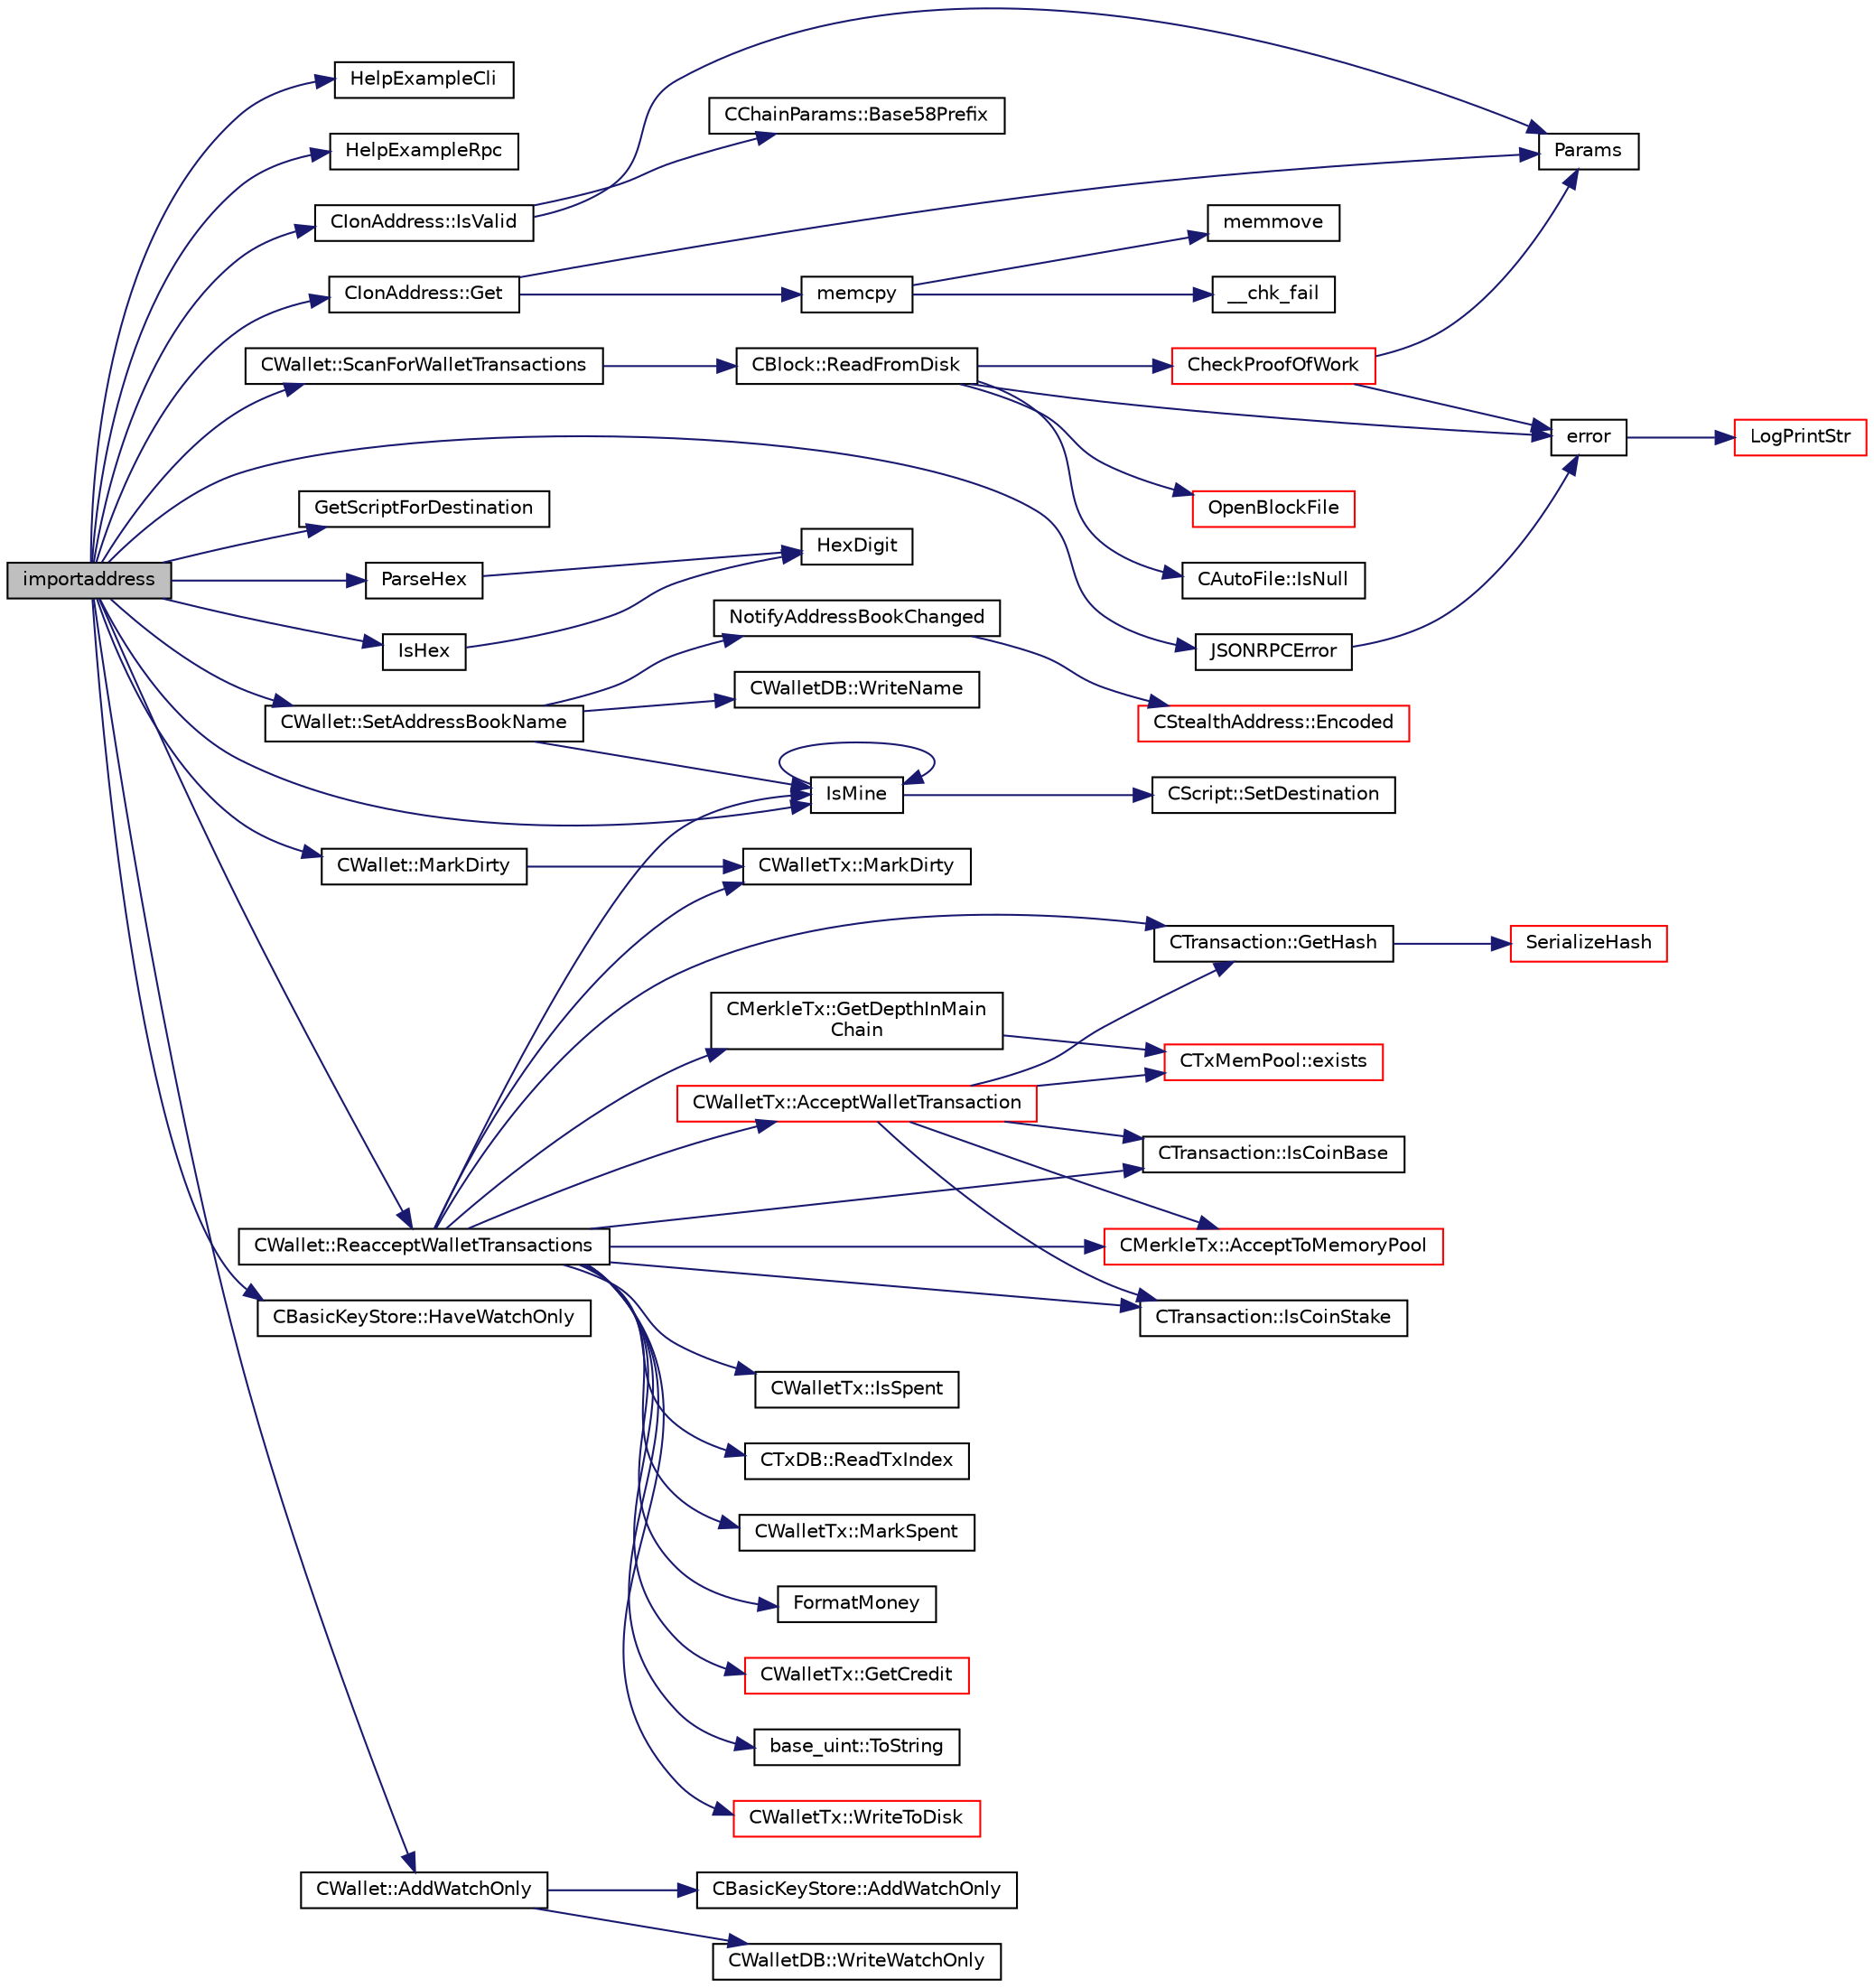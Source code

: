 digraph "importaddress"
{
  edge [fontname="Helvetica",fontsize="10",labelfontname="Helvetica",labelfontsize="10"];
  node [fontname="Helvetica",fontsize="10",shape=record];
  rankdir="LR";
  Node130 [label="importaddress",height=0.2,width=0.4,color="black", fillcolor="grey75", style="filled", fontcolor="black"];
  Node130 -> Node131 [color="midnightblue",fontsize="10",style="solid",fontname="Helvetica"];
  Node131 [label="HelpExampleCli",height=0.2,width=0.4,color="black", fillcolor="white", style="filled",URL="$d6/d76/rpcserver_8cpp.html#ac01ac6eab5467567ed0da106814e04ec"];
  Node130 -> Node132 [color="midnightblue",fontsize="10",style="solid",fontname="Helvetica"];
  Node132 [label="HelpExampleRpc",height=0.2,width=0.4,color="black", fillcolor="white", style="filled",URL="$d6/d76/rpcserver_8cpp.html#a06ea60e24e5a1053a14a11b1009bf9ef"];
  Node130 -> Node133 [color="midnightblue",fontsize="10",style="solid",fontname="Helvetica"];
  Node133 [label="CIonAddress::IsValid",height=0.2,width=0.4,color="black", fillcolor="white", style="filled",URL="$d1/de4/class_c_ion_address.html#a93cb71370b938e7fad4a74c4b5775da6"];
  Node133 -> Node134 [color="midnightblue",fontsize="10",style="solid",fontname="Helvetica"];
  Node134 [label="Params",height=0.2,width=0.4,color="black", fillcolor="white", style="filled",URL="$df/dbf/chainparams_8cpp.html#ace5c5b706d71a324a417dd2db394fd4a",tooltip="Return the currently selected parameters. "];
  Node133 -> Node135 [color="midnightblue",fontsize="10",style="solid",fontname="Helvetica"];
  Node135 [label="CChainParams::Base58Prefix",height=0.2,width=0.4,color="black", fillcolor="white", style="filled",URL="$d1/d4f/class_c_chain_params.html#a103c58eca4a26a71201882b3ed6c4cb4"];
  Node130 -> Node136 [color="midnightblue",fontsize="10",style="solid",fontname="Helvetica"];
  Node136 [label="GetScriptForDestination",height=0.2,width=0.4,color="black", fillcolor="white", style="filled",URL="$dd/d0f/script_8cpp.html#ae40f28d3b46c21033f6ee1f1200d0321"];
  Node130 -> Node137 [color="midnightblue",fontsize="10",style="solid",fontname="Helvetica"];
  Node137 [label="CIonAddress::Get",height=0.2,width=0.4,color="black", fillcolor="white", style="filled",URL="$d1/de4/class_c_ion_address.html#aa70f9899f0a3cf37e4a87483db5cf99d"];
  Node137 -> Node138 [color="midnightblue",fontsize="10",style="solid",fontname="Helvetica"];
  Node138 [label="memcpy",height=0.2,width=0.4,color="black", fillcolor="white", style="filled",URL="$d5/d9f/glibc__compat_8cpp.html#a0f46826ab0466591e136db24394923cf"];
  Node138 -> Node139 [color="midnightblue",fontsize="10",style="solid",fontname="Helvetica"];
  Node139 [label="memmove",height=0.2,width=0.4,color="black", fillcolor="white", style="filled",URL="$d5/d9f/glibc__compat_8cpp.html#a9778d49e9029dd75bc53ecbbf9f5e9a1"];
  Node138 -> Node140 [color="midnightblue",fontsize="10",style="solid",fontname="Helvetica"];
  Node140 [label="__chk_fail",height=0.2,width=0.4,color="black", fillcolor="white", style="filled",URL="$d5/d9f/glibc__compat_8cpp.html#a424ac71631da5ada2976630ff67051d1"];
  Node137 -> Node134 [color="midnightblue",fontsize="10",style="solid",fontname="Helvetica"];
  Node130 -> Node141 [color="midnightblue",fontsize="10",style="solid",fontname="Helvetica"];
  Node141 [label="IsHex",height=0.2,width=0.4,color="black", fillcolor="white", style="filled",URL="$df/d2d/util_8cpp.html#aa4e3553d2b2fe693c106f4296685f75c"];
  Node141 -> Node142 [color="midnightblue",fontsize="10",style="solid",fontname="Helvetica"];
  Node142 [label="HexDigit",height=0.2,width=0.4,color="black", fillcolor="white", style="filled",URL="$df/d2d/util_8cpp.html#aa59e8a8c5a39cb5041f93bb95dd02119"];
  Node130 -> Node143 [color="midnightblue",fontsize="10",style="solid",fontname="Helvetica"];
  Node143 [label="ParseHex",height=0.2,width=0.4,color="black", fillcolor="white", style="filled",URL="$df/d2d/util_8cpp.html#abea395175fbc4a788ed0f0a41710b8a7"];
  Node143 -> Node142 [color="midnightblue",fontsize="10",style="solid",fontname="Helvetica"];
  Node130 -> Node144 [color="midnightblue",fontsize="10",style="solid",fontname="Helvetica"];
  Node144 [label="JSONRPCError",height=0.2,width=0.4,color="black", fillcolor="white", style="filled",URL="$d2/d30/rpcprotocol_8cpp.html#a17b1bb111ab339efc951929834766039"];
  Node144 -> Node145 [color="midnightblue",fontsize="10",style="solid",fontname="Helvetica"];
  Node145 [label="error",height=0.2,width=0.4,color="black", fillcolor="white", style="filled",URL="$d8/d3c/util_8h.html#af8985880cf4ef26df0a5aa2ffcb76662"];
  Node145 -> Node146 [color="midnightblue",fontsize="10",style="solid",fontname="Helvetica"];
  Node146 [label="LogPrintStr",height=0.2,width=0.4,color="red", fillcolor="white", style="filled",URL="$d8/d3c/util_8h.html#afd4c3002b2797c0560adddb6af3ca1da"];
  Node130 -> Node154 [color="midnightblue",fontsize="10",style="solid",fontname="Helvetica"];
  Node154 [label="IsMine",height=0.2,width=0.4,color="black", fillcolor="white", style="filled",URL="$dd/d0f/script_8cpp.html#adc59cf67d903c1ba1ef225561b85bfce"];
  Node154 -> Node155 [color="midnightblue",fontsize="10",style="solid",fontname="Helvetica"];
  Node155 [label="CScript::SetDestination",height=0.2,width=0.4,color="black", fillcolor="white", style="filled",URL="$d9/d4b/class_c_script.html#ad1b5a9077241aa06116040c4f1b7c31e"];
  Node154 -> Node154 [color="midnightblue",fontsize="10",style="solid",fontname="Helvetica"];
  Node130 -> Node156 [color="midnightblue",fontsize="10",style="solid",fontname="Helvetica"];
  Node156 [label="CWallet::SetAddressBookName",height=0.2,width=0.4,color="black", fillcolor="white", style="filled",URL="$d2/de5/class_c_wallet.html#a95d2dd3693db562aa11afbecf33e1276"];
  Node156 -> Node157 [color="midnightblue",fontsize="10",style="solid",fontname="Helvetica"];
  Node157 [label="NotifyAddressBookChanged",height=0.2,width=0.4,color="black", fillcolor="white", style="filled",URL="$d8/d9b/walletmodel_8cpp.html#ab4e3d5ba1daba2e9a4cdd0d20bf25833"];
  Node157 -> Node158 [color="midnightblue",fontsize="10",style="solid",fontname="Helvetica"];
  Node158 [label="CStealthAddress::Encoded",height=0.2,width=0.4,color="red", fillcolor="white", style="filled",URL="$d6/d37/class_c_stealth_address.html#a1318c3f56f64354f4c909380ba692c91"];
  Node156 -> Node154 [color="midnightblue",fontsize="10",style="solid",fontname="Helvetica"];
  Node156 -> Node162 [color="midnightblue",fontsize="10",style="solid",fontname="Helvetica"];
  Node162 [label="CWalletDB::WriteName",height=0.2,width=0.4,color="black", fillcolor="white", style="filled",URL="$d4/d90/class_c_wallet_d_b.html#ad1b3bce77e9dd6ddd8c668a469c38f0a"];
  Node130 -> Node163 [color="midnightblue",fontsize="10",style="solid",fontname="Helvetica"];
  Node163 [label="CBasicKeyStore::HaveWatchOnly",height=0.2,width=0.4,color="black", fillcolor="white", style="filled",URL="$db/db1/class_c_basic_key_store.html#a3ce143be2a1d3e752972614cf7fb7efb"];
  Node130 -> Node164 [color="midnightblue",fontsize="10",style="solid",fontname="Helvetica"];
  Node164 [label="CWallet::MarkDirty",height=0.2,width=0.4,color="black", fillcolor="white", style="filled",URL="$d2/de5/class_c_wallet.html#a26fd9a9f48230daf346500d2afb6115e"];
  Node164 -> Node165 [color="midnightblue",fontsize="10",style="solid",fontname="Helvetica"];
  Node165 [label="CWalletTx::MarkDirty",height=0.2,width=0.4,color="black", fillcolor="white", style="filled",URL="$d6/d53/class_c_wallet_tx.html#ac8a376bcb955e437489504dc596b43cf"];
  Node130 -> Node166 [color="midnightblue",fontsize="10",style="solid",fontname="Helvetica"];
  Node166 [label="CWallet::AddWatchOnly",height=0.2,width=0.4,color="black", fillcolor="white", style="filled",URL="$d2/de5/class_c_wallet.html#a022f12d5f56bbe831136388e2ac19969",tooltip="Support for Watch-only addresses. "];
  Node166 -> Node167 [color="midnightblue",fontsize="10",style="solid",fontname="Helvetica"];
  Node167 [label="CBasicKeyStore::AddWatchOnly",height=0.2,width=0.4,color="black", fillcolor="white", style="filled",URL="$db/db1/class_c_basic_key_store.html#a2417d0ae4e654c88cf47a1ba5f71b5a3",tooltip="Support for Watch-only addresses. "];
  Node166 -> Node168 [color="midnightblue",fontsize="10",style="solid",fontname="Helvetica"];
  Node168 [label="CWalletDB::WriteWatchOnly",height=0.2,width=0.4,color="black", fillcolor="white", style="filled",URL="$d4/d90/class_c_wallet_d_b.html#a05e5a277f66010d12071a5d72cb4dfb0"];
  Node130 -> Node169 [color="midnightblue",fontsize="10",style="solid",fontname="Helvetica"];
  Node169 [label="CWallet::ScanForWalletTransactions",height=0.2,width=0.4,color="black", fillcolor="white", style="filled",URL="$d2/de5/class_c_wallet.html#a979a17e80e4897ed1f4ae9a4be7c493c"];
  Node169 -> Node170 [color="midnightblue",fontsize="10",style="solid",fontname="Helvetica"];
  Node170 [label="CBlock::ReadFromDisk",height=0.2,width=0.4,color="black", fillcolor="white", style="filled",URL="$d3/d51/class_c_block.html#a77a1b1e9902e1e557d762f5a5f325cd8"];
  Node170 -> Node171 [color="midnightblue",fontsize="10",style="solid",fontname="Helvetica"];
  Node171 [label="OpenBlockFile",height=0.2,width=0.4,color="red", fillcolor="white", style="filled",URL="$d4/dbf/main_8h.html#acaa494f20aefb99c5f5f9022a97d0040"];
  Node170 -> Node173 [color="midnightblue",fontsize="10",style="solid",fontname="Helvetica"];
  Node173 [label="CAutoFile::IsNull",height=0.2,width=0.4,color="black", fillcolor="white", style="filled",URL="$df/dc9/class_c_auto_file.html#a7fd47268b6d85a89acafdb73559f8e78",tooltip="Return true if the wrapped FILE* is NULL, false otherwise. "];
  Node170 -> Node145 [color="midnightblue",fontsize="10",style="solid",fontname="Helvetica"];
  Node170 -> Node174 [color="midnightblue",fontsize="10",style="solid",fontname="Helvetica"];
  Node174 [label="CheckProofOfWork",height=0.2,width=0.4,color="red", fillcolor="white", style="filled",URL="$d1/d08/proofs_8cpp.html#a20a76dbc6ac5b8a6e0aaef85522b1069",tooltip="Check whether a block hash satisfies the proof-of-work requirement specified by nBits. "];
  Node174 -> Node134 [color="midnightblue",fontsize="10",style="solid",fontname="Helvetica"];
  Node174 -> Node145 [color="midnightblue",fontsize="10",style="solid",fontname="Helvetica"];
  Node130 -> Node176 [color="midnightblue",fontsize="10",style="solid",fontname="Helvetica"];
  Node176 [label="CWallet::ReacceptWalletTransactions",height=0.2,width=0.4,color="black", fillcolor="white", style="filled",URL="$d2/de5/class_c_wallet.html#a796c23450c8482e10e0c75ae5c1fa8ed"];
  Node176 -> Node177 [color="midnightblue",fontsize="10",style="solid",fontname="Helvetica"];
  Node177 [label="CTransaction::GetHash",height=0.2,width=0.4,color="black", fillcolor="white", style="filled",URL="$df/d43/class_c_transaction.html#a0b46d80e82ca324e82c2ce3fc1492bfa"];
  Node177 -> Node178 [color="midnightblue",fontsize="10",style="solid",fontname="Helvetica"];
  Node178 [label="SerializeHash",height=0.2,width=0.4,color="red", fillcolor="white", style="filled",URL="$db/dfb/hash_8h.html#a6de694e43f17c62025c6883965b65e63"];
  Node176 -> Node180 [color="midnightblue",fontsize="10",style="solid",fontname="Helvetica"];
  Node180 [label="CMerkleTx::GetDepthInMain\lChain",height=0.2,width=0.4,color="black", fillcolor="white", style="filled",URL="$d1/dff/class_c_merkle_tx.html#a887a9f1a0b7fc64b43e42cec76b38ef9"];
  Node180 -> Node181 [color="midnightblue",fontsize="10",style="solid",fontname="Helvetica"];
  Node181 [label="CTxMemPool::exists",height=0.2,width=0.4,color="red", fillcolor="white", style="filled",URL="$db/d98/class_c_tx_mem_pool.html#a8b7a13b5289ab839d4460f41a7da9789"];
  Node176 -> Node183 [color="midnightblue",fontsize="10",style="solid",fontname="Helvetica"];
  Node183 [label="CTransaction::IsCoinBase",height=0.2,width=0.4,color="black", fillcolor="white", style="filled",URL="$df/d43/class_c_transaction.html#a96256e8ac1bf79ad9c057e48c41132dd"];
  Node176 -> Node184 [color="midnightblue",fontsize="10",style="solid",fontname="Helvetica"];
  Node184 [label="CMerkleTx::AcceptToMemoryPool",height=0.2,width=0.4,color="red", fillcolor="white", style="filled",URL="$d1/dff/class_c_merkle_tx.html#a61126e811a53b941b3efdf5a4e83db90"];
  Node176 -> Node298 [color="midnightblue",fontsize="10",style="solid",fontname="Helvetica"];
  Node298 [label="CWalletTx::IsSpent",height=0.2,width=0.4,color="black", fillcolor="white", style="filled",URL="$d6/d53/class_c_wallet_tx.html#a6b01c779a9ddc9d3554b7ec1b770f512"];
  Node176 -> Node192 [color="midnightblue",fontsize="10",style="solid",fontname="Helvetica"];
  Node192 [label="CTransaction::IsCoinStake",height=0.2,width=0.4,color="black", fillcolor="white", style="filled",URL="$df/d43/class_c_transaction.html#ace4278a41a296d40dcf5fb2b9cf007ec"];
  Node176 -> Node216 [color="midnightblue",fontsize="10",style="solid",fontname="Helvetica"];
  Node216 [label="CTxDB::ReadTxIndex",height=0.2,width=0.4,color="black", fillcolor="white", style="filled",URL="$d9/d8d/class_c_tx_d_b.html#a8a138e5dcc3ef98991abaa16eaa8ddeb"];
  Node176 -> Node154 [color="midnightblue",fontsize="10",style="solid",fontname="Helvetica"];
  Node176 -> Node299 [color="midnightblue",fontsize="10",style="solid",fontname="Helvetica"];
  Node299 [label="CWalletTx::MarkSpent",height=0.2,width=0.4,color="black", fillcolor="white", style="filled",URL="$d6/d53/class_c_wallet_tx.html#af2fc13459e324ad2b3f7c9914d86e7c8"];
  Node176 -> Node300 [color="midnightblue",fontsize="10",style="solid",fontname="Helvetica"];
  Node300 [label="FormatMoney",height=0.2,width=0.4,color="black", fillcolor="white", style="filled",URL="$df/d2d/util_8cpp.html#a3293aaba439017a99a494cbf39fb5681"];
  Node176 -> Node301 [color="midnightblue",fontsize="10",style="solid",fontname="Helvetica"];
  Node301 [label="CWalletTx::GetCredit",height=0.2,width=0.4,color="red", fillcolor="white", style="filled",URL="$d6/d53/class_c_wallet_tx.html#a176e9ecbafbee27d604acbab9804885d"];
  Node176 -> Node217 [color="midnightblue",fontsize="10",style="solid",fontname="Helvetica"];
  Node217 [label="base_uint::ToString",height=0.2,width=0.4,color="black", fillcolor="white", style="filled",URL="$da/df7/classbase__uint.html#acccba4d9d51a0c36261718ca0cbb293b"];
  Node176 -> Node165 [color="midnightblue",fontsize="10",style="solid",fontname="Helvetica"];
  Node176 -> Node303 [color="midnightblue",fontsize="10",style="solid",fontname="Helvetica"];
  Node303 [label="CWalletTx::WriteToDisk",height=0.2,width=0.4,color="red", fillcolor="white", style="filled",URL="$d6/d53/class_c_wallet_tx.html#ada0e71d717dd360faf047de54eef4942"];
  Node176 -> Node305 [color="midnightblue",fontsize="10",style="solid",fontname="Helvetica"];
  Node305 [label="CWalletTx::AcceptWalletTransaction",height=0.2,width=0.4,color="red", fillcolor="white", style="filled",URL="$d6/d53/class_c_wallet_tx.html#af6d1a5a731bb69e1d94de84eb6fd15a5"];
  Node305 -> Node183 [color="midnightblue",fontsize="10",style="solid",fontname="Helvetica"];
  Node305 -> Node192 [color="midnightblue",fontsize="10",style="solid",fontname="Helvetica"];
  Node305 -> Node177 [color="midnightblue",fontsize="10",style="solid",fontname="Helvetica"];
  Node305 -> Node181 [color="midnightblue",fontsize="10",style="solid",fontname="Helvetica"];
  Node305 -> Node184 [color="midnightblue",fontsize="10",style="solid",fontname="Helvetica"];
}
